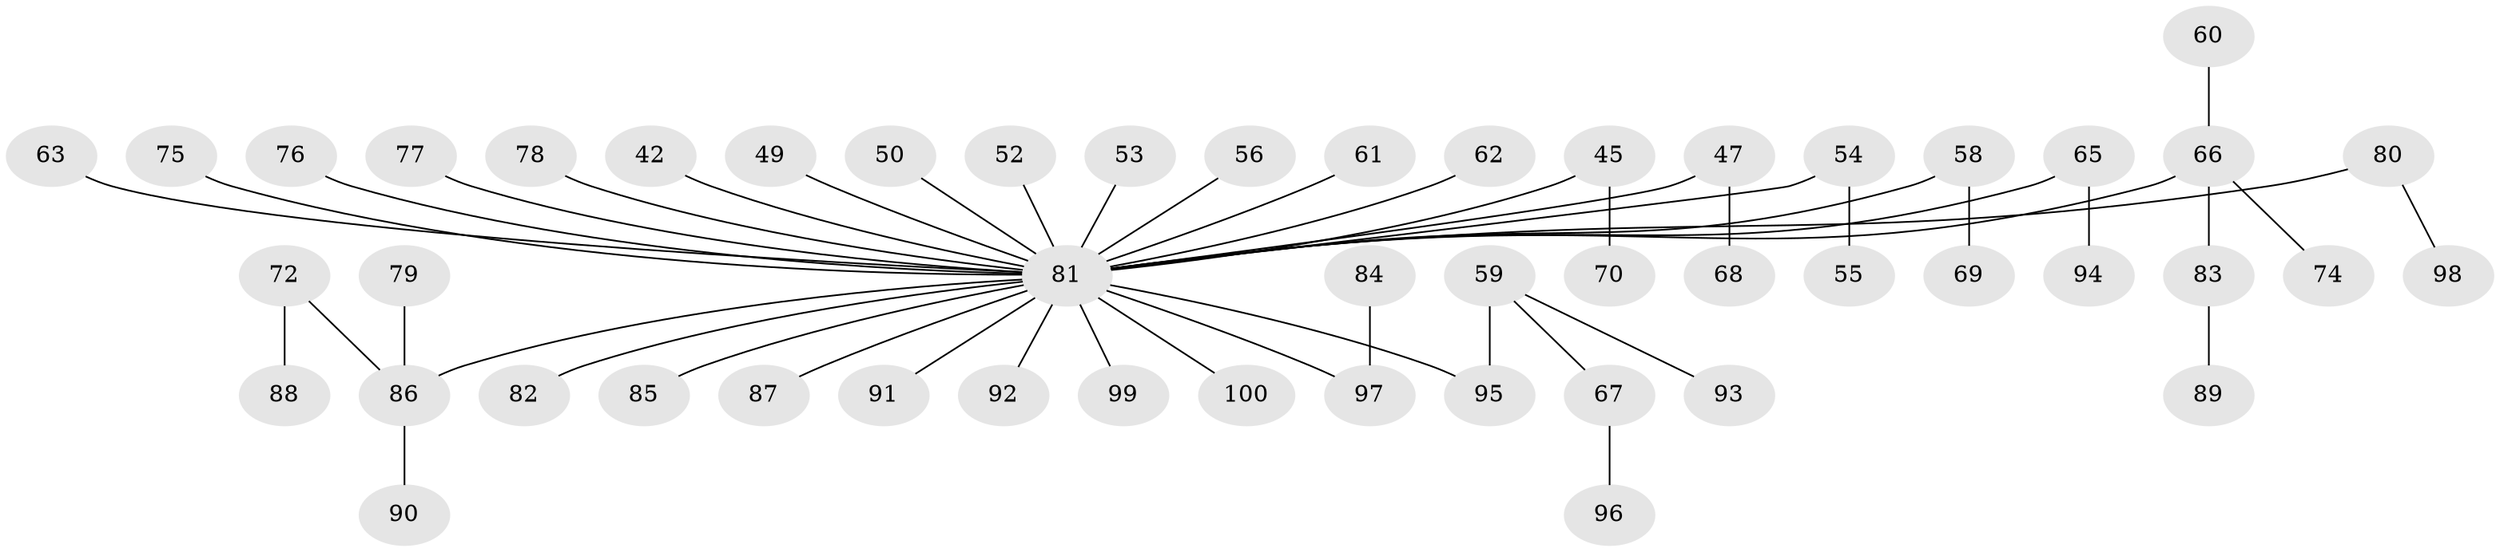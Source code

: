 // original degree distribution, {5: 0.04, 6: 0.02, 4: 0.09, 7: 0.01, 1: 0.53, 2: 0.23, 3: 0.08}
// Generated by graph-tools (version 1.1) at 2025/52/03/09/25 04:52:32]
// undirected, 50 vertices, 49 edges
graph export_dot {
graph [start="1"]
  node [color=gray90,style=filled];
  42;
  45;
  47;
  49;
  50;
  52;
  53;
  54;
  55;
  56;
  58;
  59 [super="+57"];
  60;
  61;
  62;
  63;
  65 [super="+64"];
  66 [super="+44"];
  67;
  68;
  69;
  70;
  72;
  74;
  75;
  76;
  77;
  78;
  79;
  80;
  81 [super="+3+48+11+30+16+9+73+17+22+26+27+28+25+51+29+31+35+38+32+37+41+39"];
  82;
  83;
  84;
  85;
  86 [super="+43"];
  87;
  88;
  89;
  90;
  91;
  92;
  93;
  94;
  95 [super="+46"];
  96;
  97 [super="+71"];
  98;
  99;
  100;
  42 -- 81;
  45 -- 70;
  45 -- 81;
  47 -- 68;
  47 -- 81;
  49 -- 81;
  50 -- 81;
  52 -- 81;
  53 -- 81;
  54 -- 55;
  54 -- 81;
  56 -- 81;
  58 -- 69;
  58 -- 81;
  59 -- 93;
  59 -- 67;
  59 -- 95;
  60 -- 66;
  61 -- 81;
  62 -- 81;
  63 -- 81;
  65 -- 81;
  65 -- 94;
  66 -- 81;
  66 -- 83;
  66 -- 74;
  67 -- 96;
  72 -- 88;
  72 -- 86;
  75 -- 81;
  76 -- 81;
  77 -- 81;
  78 -- 81;
  79 -- 86;
  80 -- 98;
  80 -- 81;
  81 -- 99;
  81 -- 91;
  81 -- 97;
  81 -- 92;
  81 -- 95;
  81 -- 85;
  81 -- 87;
  81 -- 82;
  81 -- 100;
  81 -- 86;
  83 -- 89;
  84 -- 97;
  86 -- 90;
}
